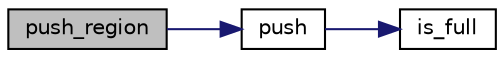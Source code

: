 digraph "push_region"
{
 // LATEX_PDF_SIZE
  edge [fontname="Helvetica",fontsize="10",labelfontname="Helvetica",labelfontsize="10"];
  node [fontname="Helvetica",fontsize="10",shape=record];
  rankdir="LR";
  Node1 [label="push_region",height=0.2,width=0.4,color="black", fillcolor="grey75", style="filled", fontcolor="black",tooltip="Pushes a region onto the stack."];
  Node1 -> Node2 [color="midnightblue",fontsize="10",style="solid",fontname="Helvetica"];
  Node2 [label="push",height=0.2,width=0.4,color="black", fillcolor="white", style="filled",URL="$d3/dbb/stack_8c.html#ab8e2bdf44038600ab2a71d4d09d8f11f",tooltip="Pushes a value onto the stack."];
  Node2 -> Node3 [color="midnightblue",fontsize="10",style="solid",fontname="Helvetica"];
  Node3 [label="is_full",height=0.2,width=0.4,color="black", fillcolor="white", style="filled",URL="$d3/dbb/stack_8c.html#a82adb67aa3f68f9f67a9b88475296933",tooltip="Checks if the stack is full."];
}
